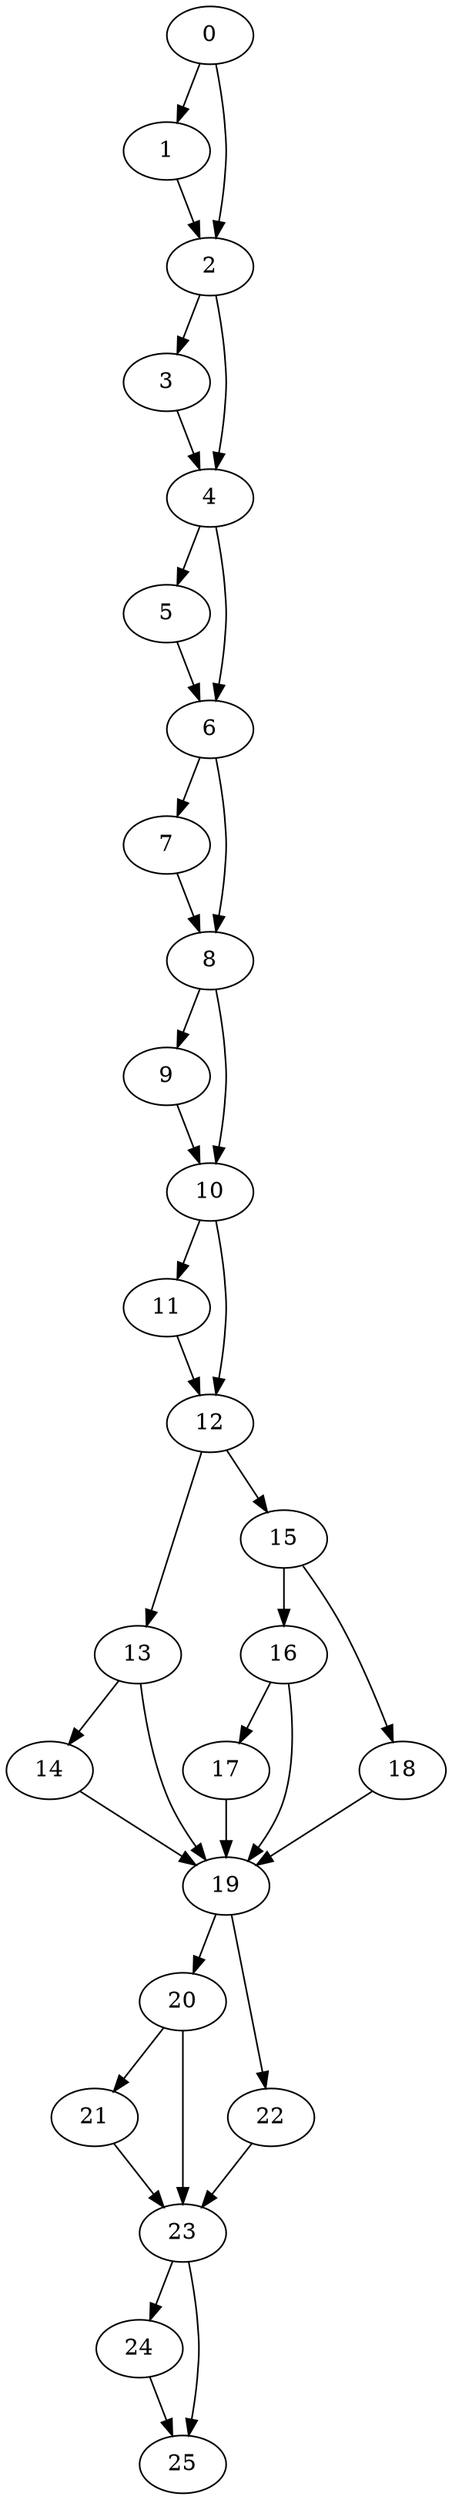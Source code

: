 digraph {
	0
	1
	2
	3
	4
	5
	6
	7
	8
	9
	10
	11
	12
	13
	14
	15
	16
	17
	18
	19
	20
	21
	22
	23
	24
	25
	9 -> 10
	8 -> 10
	10 -> 11
	23 -> 25
	24 -> 25
	4 -> 6
	5 -> 6
	4 -> 5
	13 -> 14
	21 -> 23
	22 -> 23
	20 -> 23
	23 -> 24
	2 -> 4
	3 -> 4
	12 -> 13
	15 -> 16
	15 -> 18
	19 -> 20
	19 -> 22
	8 -> 9
	0 -> 1
	0 -> 2
	1 -> 2
	2 -> 3
	6 -> 7
	6 -> 8
	7 -> 8
	10 -> 12
	11 -> 12
	12 -> 15
	14 -> 19
	16 -> 19
	17 -> 19
	18 -> 19
	13 -> 19
	20 -> 21
	16 -> 17
}
